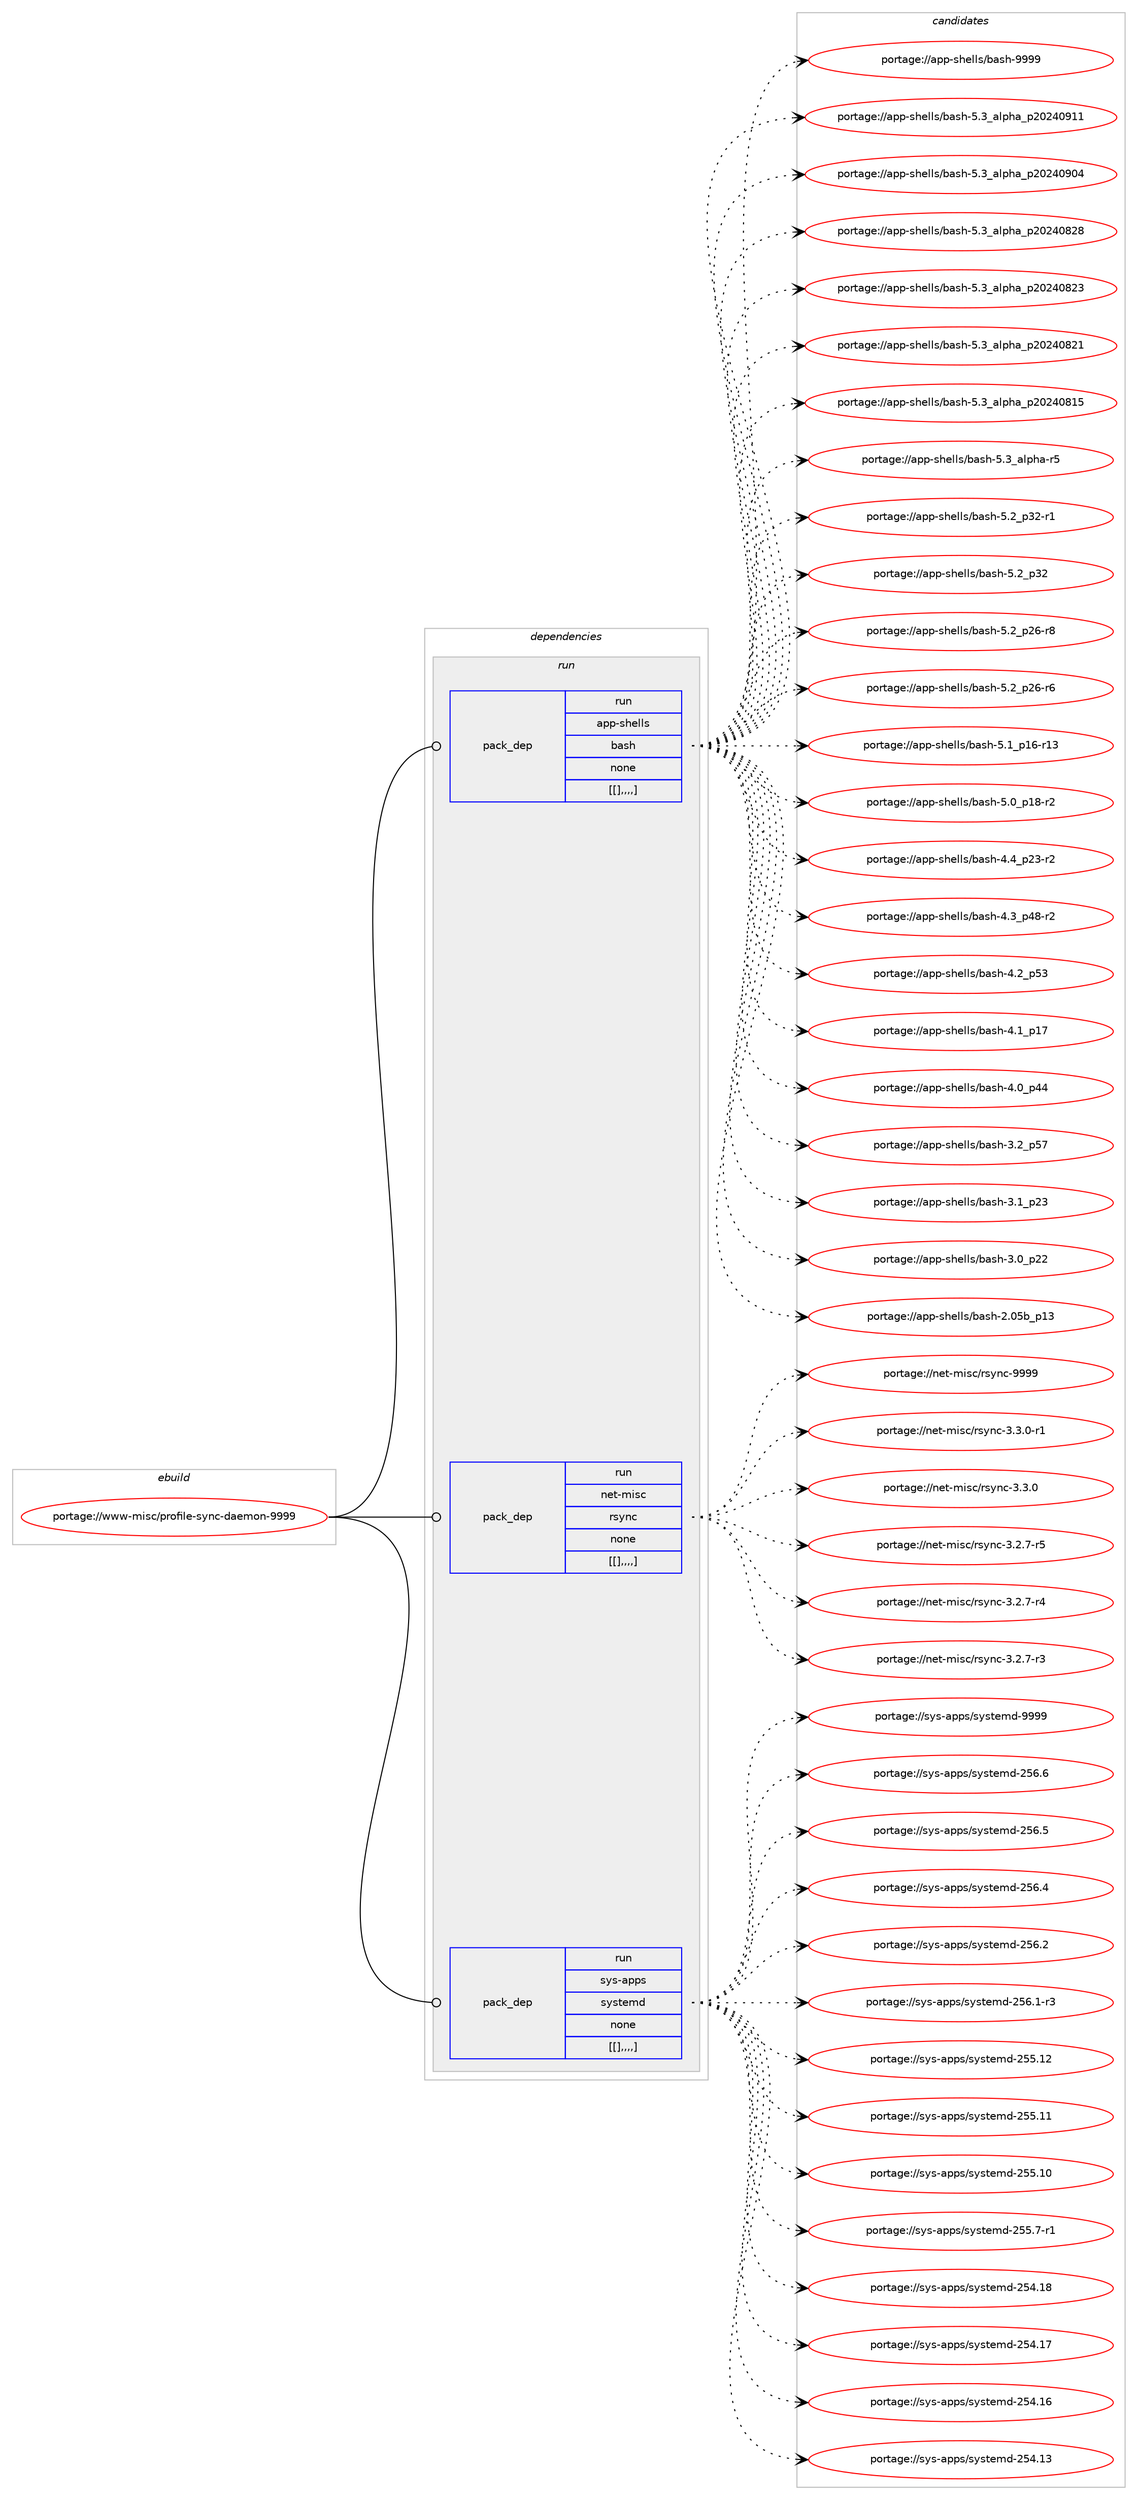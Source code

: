 digraph prolog {

# *************
# Graph options
# *************

newrank=true;
concentrate=true;
compound=true;
graph [rankdir=LR,fontname=Helvetica,fontsize=10,ranksep=1.5];#, ranksep=2.5, nodesep=0.2];
edge  [arrowhead=vee];
node  [fontname=Helvetica,fontsize=10];

# **********
# The ebuild
# **********

subgraph cluster_leftcol {
color=gray;
label=<<i>ebuild</i>>;
id [label="portage://www-misc/profile-sync-daemon-9999", color=red, width=4, href="../www-misc/profile-sync-daemon-9999.svg"];
}

# ****************
# The dependencies
# ****************

subgraph cluster_midcol {
color=gray;
label=<<i>dependencies</i>>;
subgraph cluster_compile {
fillcolor="#eeeeee";
style=filled;
label=<<i>compile</i>>;
}
subgraph cluster_compileandrun {
fillcolor="#eeeeee";
style=filled;
label=<<i>compile and run</i>>;
}
subgraph cluster_run {
fillcolor="#eeeeee";
style=filled;
label=<<i>run</i>>;
subgraph pack337345 {
dependency466420 [label=<<TABLE BORDER="0" CELLBORDER="1" CELLSPACING="0" CELLPADDING="4" WIDTH="220"><TR><TD ROWSPAN="6" CELLPADDING="30">pack_dep</TD></TR><TR><TD WIDTH="110">run</TD></TR><TR><TD>app-shells</TD></TR><TR><TD>bash</TD></TR><TR><TD>none</TD></TR><TR><TD>[[],,,,]</TD></TR></TABLE>>, shape=none, color=blue];
}
id:e -> dependency466420:w [weight=20,style="solid",arrowhead="odot"];
subgraph pack337346 {
dependency466421 [label=<<TABLE BORDER="0" CELLBORDER="1" CELLSPACING="0" CELLPADDING="4" WIDTH="220"><TR><TD ROWSPAN="6" CELLPADDING="30">pack_dep</TD></TR><TR><TD WIDTH="110">run</TD></TR><TR><TD>net-misc</TD></TR><TR><TD>rsync</TD></TR><TR><TD>none</TD></TR><TR><TD>[[],,,,]</TD></TR></TABLE>>, shape=none, color=blue];
}
id:e -> dependency466421:w [weight=20,style="solid",arrowhead="odot"];
subgraph pack337347 {
dependency466422 [label=<<TABLE BORDER="0" CELLBORDER="1" CELLSPACING="0" CELLPADDING="4" WIDTH="220"><TR><TD ROWSPAN="6" CELLPADDING="30">pack_dep</TD></TR><TR><TD WIDTH="110">run</TD></TR><TR><TD>sys-apps</TD></TR><TR><TD>systemd</TD></TR><TR><TD>none</TD></TR><TR><TD>[[],,,,]</TD></TR></TABLE>>, shape=none, color=blue];
}
id:e -> dependency466422:w [weight=20,style="solid",arrowhead="odot"];
}
}

# **************
# The candidates
# **************

subgraph cluster_choices {
rank=same;
color=gray;
label=<<i>candidates</i>>;

subgraph choice337345 {
color=black;
nodesep=1;
choice97112112451151041011081081154798971151044557575757 [label="portage://app-shells/bash-9999", color=red, width=4,href="../app-shells/bash-9999.svg"];
choice971121124511510410110810811547989711510445534651959710811210497951125048505248574949 [label="portage://app-shells/bash-5.3_alpha_p20240911", color=red, width=4,href="../app-shells/bash-5.3_alpha_p20240911.svg"];
choice971121124511510410110810811547989711510445534651959710811210497951125048505248574852 [label="portage://app-shells/bash-5.3_alpha_p20240904", color=red, width=4,href="../app-shells/bash-5.3_alpha_p20240904.svg"];
choice971121124511510410110810811547989711510445534651959710811210497951125048505248565056 [label="portage://app-shells/bash-5.3_alpha_p20240828", color=red, width=4,href="../app-shells/bash-5.3_alpha_p20240828.svg"];
choice971121124511510410110810811547989711510445534651959710811210497951125048505248565051 [label="portage://app-shells/bash-5.3_alpha_p20240823", color=red, width=4,href="../app-shells/bash-5.3_alpha_p20240823.svg"];
choice971121124511510410110810811547989711510445534651959710811210497951125048505248565049 [label="portage://app-shells/bash-5.3_alpha_p20240821", color=red, width=4,href="../app-shells/bash-5.3_alpha_p20240821.svg"];
choice971121124511510410110810811547989711510445534651959710811210497951125048505248564953 [label="portage://app-shells/bash-5.3_alpha_p20240815", color=red, width=4,href="../app-shells/bash-5.3_alpha_p20240815.svg"];
choice9711211245115104101108108115479897115104455346519597108112104974511453 [label="portage://app-shells/bash-5.3_alpha-r5", color=red, width=4,href="../app-shells/bash-5.3_alpha-r5.svg"];
choice9711211245115104101108108115479897115104455346509511251504511449 [label="portage://app-shells/bash-5.2_p32-r1", color=red, width=4,href="../app-shells/bash-5.2_p32-r1.svg"];
choice971121124511510410110810811547989711510445534650951125150 [label="portage://app-shells/bash-5.2_p32", color=red, width=4,href="../app-shells/bash-5.2_p32.svg"];
choice9711211245115104101108108115479897115104455346509511250544511456 [label="portage://app-shells/bash-5.2_p26-r8", color=red, width=4,href="../app-shells/bash-5.2_p26-r8.svg"];
choice9711211245115104101108108115479897115104455346509511250544511454 [label="portage://app-shells/bash-5.2_p26-r6", color=red, width=4,href="../app-shells/bash-5.2_p26-r6.svg"];
choice971121124511510410110810811547989711510445534649951124954451144951 [label="portage://app-shells/bash-5.1_p16-r13", color=red, width=4,href="../app-shells/bash-5.1_p16-r13.svg"];
choice9711211245115104101108108115479897115104455346489511249564511450 [label="portage://app-shells/bash-5.0_p18-r2", color=red, width=4,href="../app-shells/bash-5.0_p18-r2.svg"];
choice9711211245115104101108108115479897115104455246529511250514511450 [label="portage://app-shells/bash-4.4_p23-r2", color=red, width=4,href="../app-shells/bash-4.4_p23-r2.svg"];
choice9711211245115104101108108115479897115104455246519511252564511450 [label="portage://app-shells/bash-4.3_p48-r2", color=red, width=4,href="../app-shells/bash-4.3_p48-r2.svg"];
choice971121124511510410110810811547989711510445524650951125351 [label="portage://app-shells/bash-4.2_p53", color=red, width=4,href="../app-shells/bash-4.2_p53.svg"];
choice971121124511510410110810811547989711510445524649951124955 [label="portage://app-shells/bash-4.1_p17", color=red, width=4,href="../app-shells/bash-4.1_p17.svg"];
choice971121124511510410110810811547989711510445524648951125252 [label="portage://app-shells/bash-4.0_p44", color=red, width=4,href="../app-shells/bash-4.0_p44.svg"];
choice971121124511510410110810811547989711510445514650951125355 [label="portage://app-shells/bash-3.2_p57", color=red, width=4,href="../app-shells/bash-3.2_p57.svg"];
choice971121124511510410110810811547989711510445514649951125051 [label="portage://app-shells/bash-3.1_p23", color=red, width=4,href="../app-shells/bash-3.1_p23.svg"];
choice971121124511510410110810811547989711510445514648951125050 [label="portage://app-shells/bash-3.0_p22", color=red, width=4,href="../app-shells/bash-3.0_p22.svg"];
choice9711211245115104101108108115479897115104455046485398951124951 [label="portage://app-shells/bash-2.05b_p13", color=red, width=4,href="../app-shells/bash-2.05b_p13.svg"];
dependency466420:e -> choice97112112451151041011081081154798971151044557575757:w [style=dotted,weight="100"];
dependency466420:e -> choice971121124511510410110810811547989711510445534651959710811210497951125048505248574949:w [style=dotted,weight="100"];
dependency466420:e -> choice971121124511510410110810811547989711510445534651959710811210497951125048505248574852:w [style=dotted,weight="100"];
dependency466420:e -> choice971121124511510410110810811547989711510445534651959710811210497951125048505248565056:w [style=dotted,weight="100"];
dependency466420:e -> choice971121124511510410110810811547989711510445534651959710811210497951125048505248565051:w [style=dotted,weight="100"];
dependency466420:e -> choice971121124511510410110810811547989711510445534651959710811210497951125048505248565049:w [style=dotted,weight="100"];
dependency466420:e -> choice971121124511510410110810811547989711510445534651959710811210497951125048505248564953:w [style=dotted,weight="100"];
dependency466420:e -> choice9711211245115104101108108115479897115104455346519597108112104974511453:w [style=dotted,weight="100"];
dependency466420:e -> choice9711211245115104101108108115479897115104455346509511251504511449:w [style=dotted,weight="100"];
dependency466420:e -> choice971121124511510410110810811547989711510445534650951125150:w [style=dotted,weight="100"];
dependency466420:e -> choice9711211245115104101108108115479897115104455346509511250544511456:w [style=dotted,weight="100"];
dependency466420:e -> choice9711211245115104101108108115479897115104455346509511250544511454:w [style=dotted,weight="100"];
dependency466420:e -> choice971121124511510410110810811547989711510445534649951124954451144951:w [style=dotted,weight="100"];
dependency466420:e -> choice9711211245115104101108108115479897115104455346489511249564511450:w [style=dotted,weight="100"];
dependency466420:e -> choice9711211245115104101108108115479897115104455246529511250514511450:w [style=dotted,weight="100"];
dependency466420:e -> choice9711211245115104101108108115479897115104455246519511252564511450:w [style=dotted,weight="100"];
dependency466420:e -> choice971121124511510410110810811547989711510445524650951125351:w [style=dotted,weight="100"];
dependency466420:e -> choice971121124511510410110810811547989711510445524649951124955:w [style=dotted,weight="100"];
dependency466420:e -> choice971121124511510410110810811547989711510445524648951125252:w [style=dotted,weight="100"];
dependency466420:e -> choice971121124511510410110810811547989711510445514650951125355:w [style=dotted,weight="100"];
dependency466420:e -> choice971121124511510410110810811547989711510445514649951125051:w [style=dotted,weight="100"];
dependency466420:e -> choice971121124511510410110810811547989711510445514648951125050:w [style=dotted,weight="100"];
dependency466420:e -> choice9711211245115104101108108115479897115104455046485398951124951:w [style=dotted,weight="100"];
}
subgraph choice337346 {
color=black;
nodesep=1;
choice110101116451091051159947114115121110994557575757 [label="portage://net-misc/rsync-9999", color=red, width=4,href="../net-misc/rsync-9999.svg"];
choice110101116451091051159947114115121110994551465146484511449 [label="portage://net-misc/rsync-3.3.0-r1", color=red, width=4,href="../net-misc/rsync-3.3.0-r1.svg"];
choice11010111645109105115994711411512111099455146514648 [label="portage://net-misc/rsync-3.3.0", color=red, width=4,href="../net-misc/rsync-3.3.0.svg"];
choice110101116451091051159947114115121110994551465046554511453 [label="portage://net-misc/rsync-3.2.7-r5", color=red, width=4,href="../net-misc/rsync-3.2.7-r5.svg"];
choice110101116451091051159947114115121110994551465046554511452 [label="portage://net-misc/rsync-3.2.7-r4", color=red, width=4,href="../net-misc/rsync-3.2.7-r4.svg"];
choice110101116451091051159947114115121110994551465046554511451 [label="portage://net-misc/rsync-3.2.7-r3", color=red, width=4,href="../net-misc/rsync-3.2.7-r3.svg"];
dependency466421:e -> choice110101116451091051159947114115121110994557575757:w [style=dotted,weight="100"];
dependency466421:e -> choice110101116451091051159947114115121110994551465146484511449:w [style=dotted,weight="100"];
dependency466421:e -> choice11010111645109105115994711411512111099455146514648:w [style=dotted,weight="100"];
dependency466421:e -> choice110101116451091051159947114115121110994551465046554511453:w [style=dotted,weight="100"];
dependency466421:e -> choice110101116451091051159947114115121110994551465046554511452:w [style=dotted,weight="100"];
dependency466421:e -> choice110101116451091051159947114115121110994551465046554511451:w [style=dotted,weight="100"];
}
subgraph choice337347 {
color=black;
nodesep=1;
choice1151211154597112112115471151211151161011091004557575757 [label="portage://sys-apps/systemd-9999", color=red, width=4,href="../sys-apps/systemd-9999.svg"];
choice115121115459711211211547115121115116101109100455053544654 [label="portage://sys-apps/systemd-256.6", color=red, width=4,href="../sys-apps/systemd-256.6.svg"];
choice115121115459711211211547115121115116101109100455053544653 [label="portage://sys-apps/systemd-256.5", color=red, width=4,href="../sys-apps/systemd-256.5.svg"];
choice115121115459711211211547115121115116101109100455053544652 [label="portage://sys-apps/systemd-256.4", color=red, width=4,href="../sys-apps/systemd-256.4.svg"];
choice115121115459711211211547115121115116101109100455053544650 [label="portage://sys-apps/systemd-256.2", color=red, width=4,href="../sys-apps/systemd-256.2.svg"];
choice1151211154597112112115471151211151161011091004550535446494511451 [label="portage://sys-apps/systemd-256.1-r3", color=red, width=4,href="../sys-apps/systemd-256.1-r3.svg"];
choice11512111545971121121154711512111511610110910045505353464950 [label="portage://sys-apps/systemd-255.12", color=red, width=4,href="../sys-apps/systemd-255.12.svg"];
choice11512111545971121121154711512111511610110910045505353464949 [label="portage://sys-apps/systemd-255.11", color=red, width=4,href="../sys-apps/systemd-255.11.svg"];
choice11512111545971121121154711512111511610110910045505353464948 [label="portage://sys-apps/systemd-255.10", color=red, width=4,href="../sys-apps/systemd-255.10.svg"];
choice1151211154597112112115471151211151161011091004550535346554511449 [label="portage://sys-apps/systemd-255.7-r1", color=red, width=4,href="../sys-apps/systemd-255.7-r1.svg"];
choice11512111545971121121154711512111511610110910045505352464956 [label="portage://sys-apps/systemd-254.18", color=red, width=4,href="../sys-apps/systemd-254.18.svg"];
choice11512111545971121121154711512111511610110910045505352464955 [label="portage://sys-apps/systemd-254.17", color=red, width=4,href="../sys-apps/systemd-254.17.svg"];
choice11512111545971121121154711512111511610110910045505352464954 [label="portage://sys-apps/systemd-254.16", color=red, width=4,href="../sys-apps/systemd-254.16.svg"];
choice11512111545971121121154711512111511610110910045505352464951 [label="portage://sys-apps/systemd-254.13", color=red, width=4,href="../sys-apps/systemd-254.13.svg"];
dependency466422:e -> choice1151211154597112112115471151211151161011091004557575757:w [style=dotted,weight="100"];
dependency466422:e -> choice115121115459711211211547115121115116101109100455053544654:w [style=dotted,weight="100"];
dependency466422:e -> choice115121115459711211211547115121115116101109100455053544653:w [style=dotted,weight="100"];
dependency466422:e -> choice115121115459711211211547115121115116101109100455053544652:w [style=dotted,weight="100"];
dependency466422:e -> choice115121115459711211211547115121115116101109100455053544650:w [style=dotted,weight="100"];
dependency466422:e -> choice1151211154597112112115471151211151161011091004550535446494511451:w [style=dotted,weight="100"];
dependency466422:e -> choice11512111545971121121154711512111511610110910045505353464950:w [style=dotted,weight="100"];
dependency466422:e -> choice11512111545971121121154711512111511610110910045505353464949:w [style=dotted,weight="100"];
dependency466422:e -> choice11512111545971121121154711512111511610110910045505353464948:w [style=dotted,weight="100"];
dependency466422:e -> choice1151211154597112112115471151211151161011091004550535346554511449:w [style=dotted,weight="100"];
dependency466422:e -> choice11512111545971121121154711512111511610110910045505352464956:w [style=dotted,weight="100"];
dependency466422:e -> choice11512111545971121121154711512111511610110910045505352464955:w [style=dotted,weight="100"];
dependency466422:e -> choice11512111545971121121154711512111511610110910045505352464954:w [style=dotted,weight="100"];
dependency466422:e -> choice11512111545971121121154711512111511610110910045505352464951:w [style=dotted,weight="100"];
}
}

}
